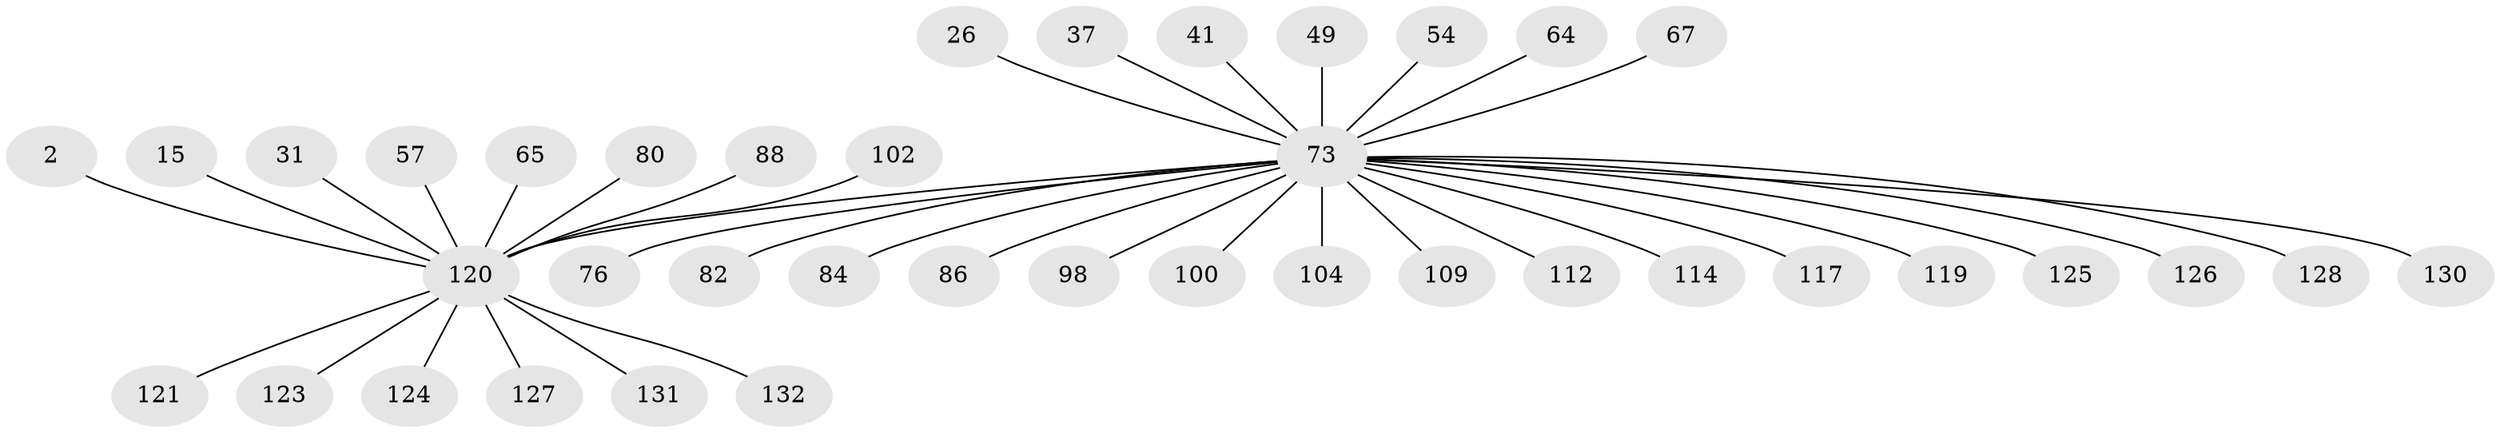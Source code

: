 // original degree distribution, {17: 0.007575757575757576, 1: 0.6212121212121212, 2: 0.22727272727272727, 13: 0.007575757575757576, 19: 0.007575757575757576, 8: 0.007575757575757576, 3: 0.05303030303030303, 9: 0.007575757575757576, 5: 0.022727272727272728, 6: 0.007575757575757576, 4: 0.030303030303030304}
// Generated by graph-tools (version 1.1) at 2025/50/03/04/25 21:50:30]
// undirected, 39 vertices, 38 edges
graph export_dot {
graph [start="1"]
  node [color=gray90,style=filled];
  2;
  15;
  26;
  31;
  37;
  41;
  49 [super="+12"];
  54;
  57 [super="+23"];
  64 [super="+58"];
  65;
  67;
  73 [super="+8+18+11+24+35+5+16"];
  76 [super="+51"];
  80;
  82;
  84;
  86;
  88 [super="+62"];
  98;
  100;
  102 [super="+39"];
  104 [super="+19"];
  109 [super="+52"];
  112 [super="+7+106"];
  114;
  117;
  119 [super="+68"];
  120 [super="+1"];
  121 [super="+97+107+116"];
  123 [super="+108"];
  124 [super="+61+83"];
  125 [super="+56+63"];
  126 [super="+122"];
  127;
  128 [super="+20+101"];
  130 [super="+129"];
  131 [super="+27"];
  132 [super="+115+118"];
  2 -- 120;
  15 -- 120;
  26 -- 73;
  31 -- 120;
  37 -- 73;
  41 -- 73;
  49 -- 73;
  54 -- 73;
  57 -- 120;
  64 -- 73;
  65 -- 120;
  67 -- 73;
  73 -- 114;
  73 -- 86;
  73 -- 98;
  73 -- 82;
  73 -- 117;
  73 -- 128;
  73 -- 104;
  73 -- 120 [weight=3];
  73 -- 84;
  73 -- 100;
  73 -- 112;
  73 -- 76;
  73 -- 109;
  73 -- 125;
  73 -- 119;
  73 -- 126;
  73 -- 130;
  80 -- 120;
  88 -- 120;
  102 -- 120;
  120 -- 127;
  120 -- 124;
  120 -- 131;
  120 -- 121;
  120 -- 123;
  120 -- 132;
}
